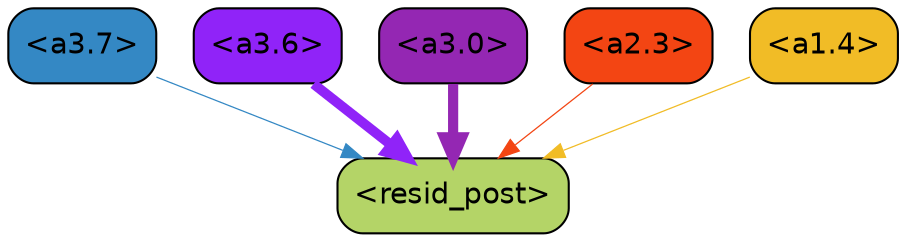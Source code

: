 strict digraph "" {
	graph [bgcolor=transparent,
		layout=dot,
		overlap=false,
		splines=true
	];
	"<a3.7>"	[color=black,
		fillcolor="#3488c4",
		fontname=Helvetica,
		shape=box,
		style="filled, rounded"];
	"<resid_post>"	[color=black,
		fillcolor="#b4d467",
		fontname=Helvetica,
		shape=box,
		style="filled, rounded"];
	"<a3.7>" -> "<resid_post>"	[color="#3488c4",
		penwidth=0.6];
	"<a3.6>"	[color=black,
		fillcolor="#9023f8",
		fontname=Helvetica,
		shape=box,
		style="filled, rounded"];
	"<a3.6>" -> "<resid_post>"	[color="#9023f8",
		penwidth=4.751612067222595];
	"<a3.0>"	[color=black,
		fillcolor="#9427b3",
		fontname=Helvetica,
		shape=box,
		style="filled, rounded"];
	"<a3.0>" -> "<resid_post>"	[color="#9427b3",
		penwidth=4.884142994880676];
	"<a2.3>"	[color=black,
		fillcolor="#f34513",
		fontname=Helvetica,
		shape=box,
		style="filled, rounded"];
	"<a2.3>" -> "<resid_post>"	[color="#f34513",
		penwidth=0.6];
	"<a1.4>"	[color=black,
		fillcolor="#f1bc26",
		fontname=Helvetica,
		shape=box,
		style="filled, rounded"];
	"<a1.4>" -> "<resid_post>"	[color="#f1bc26",
		penwidth=0.6];
}
